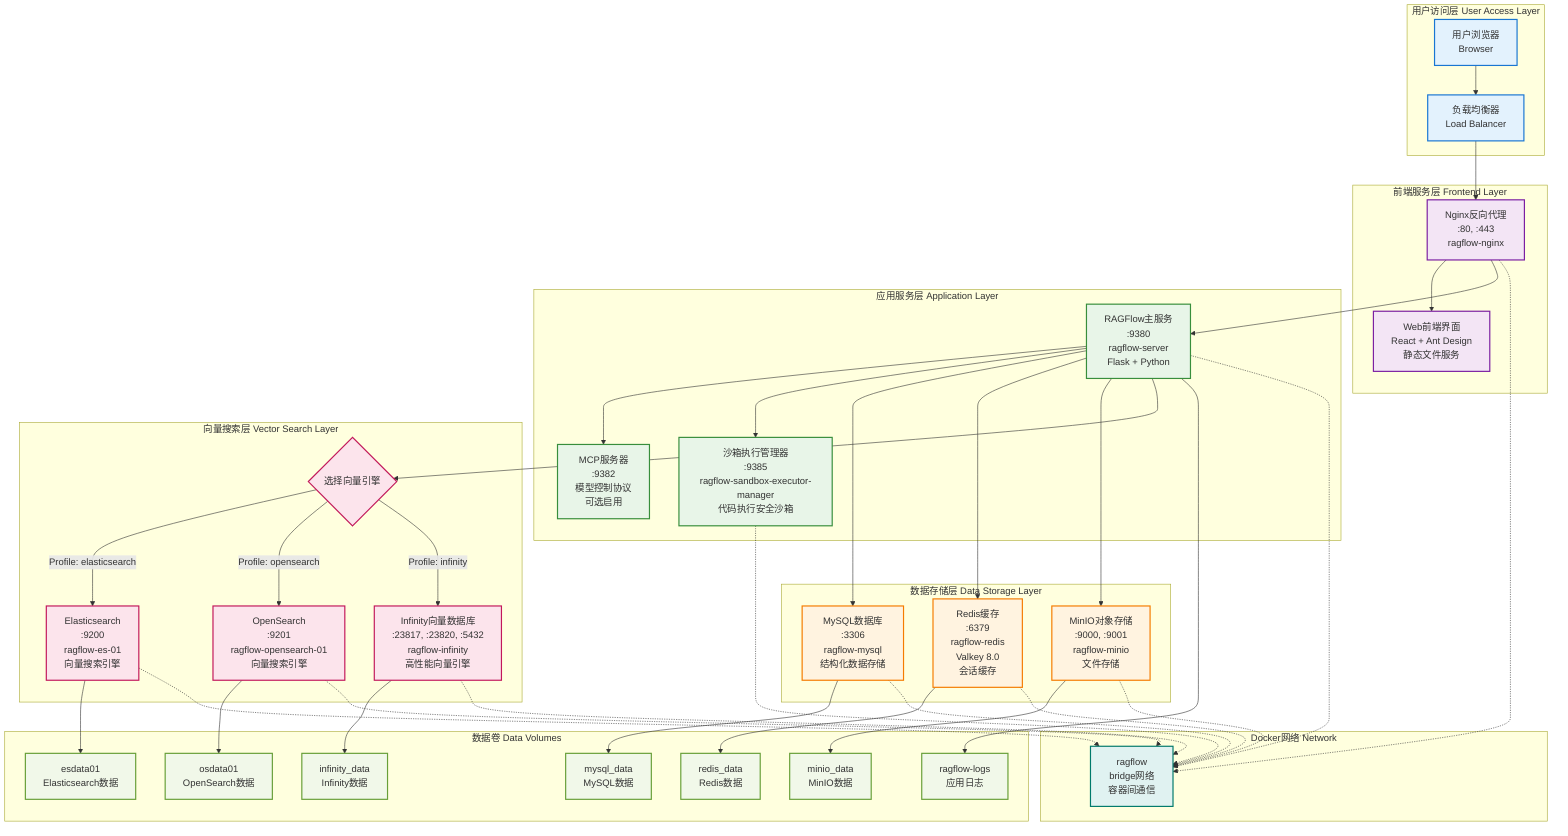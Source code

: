 graph TB
    %% 用户访问层
    subgraph "用户访问层 User Access Layer"
        User[用户浏览器<br/>Browser]
        LoadBalancer[负载均衡器<br/>Load Balancer]
    end

    %% 前端服务层
    subgraph "前端服务层 Frontend Layer"
        Nginx[Nginx反向代理<br/>:80, :443<br/>ragflow-nginx]
        WebUI[Web前端界面<br/>React + Ant Design<br/>静态文件服务]
    end

    %% 应用服务层
    subgraph "应用服务层 Application Layer"
        RagFlowServer[RAGFlow主服务<br/>:9380<br/>ragflow-server<br/>Flask + Python]
        MCPServer[MCP服务器<br/>:9382<br/>模型控制协议<br/>可选启用]
        SandboxManager[沙箱执行管理器<br/>:9385<br/>ragflow-sandbox-executor-manager<br/>代码执行安全沙箱]
    end

    %% 数据存储层
    subgraph "数据存储层 Data Storage Layer"
        MySQL[MySQL数据库<br/>:3306<br/>ragflow-mysql<br/>结构化数据存储]
        Redis[Redis缓存<br/>:6379<br/>ragflow-redis<br/>Valkey 8.0<br/>会话缓存]
        MinIO[MinIO对象存储<br/>:9000, :9001<br/>ragflow-minio<br/>文件存储]
    end

    %% 向量搜索层
    subgraph "向量搜索层 Vector Search Layer"
        choice1{选择向量引擎}
        ES[Elasticsearch<br/>:9200<br/>ragflow-es-01<br/>向量搜索引擎]
        OpenSearch[OpenSearch<br/>:9201<br/>ragflow-opensearch-01<br/>向量搜索引擎]
        Infinity[Infinity向量数据库<br/>:23817, :23820, :5432<br/>ragflow-infinity<br/>高性能向量引擎]
    end

    %% 存储卷
    subgraph "数据卷 Data Volumes"
        ESData[esdata01<br/>Elasticsearch数据]
        OSData[osdata01<br/>OpenSearch数据]
        InfinityData[infinity_data<br/>Infinity数据]
        MySQLData[mysql_data<br/>MySQL数据]
        MinIOData[minio_data<br/>MinIO数据]
        RedisData[redis_data<br/>Redis数据]
        LogsData[ragflow-logs<br/>应用日志]
    end

    %% 网络
    subgraph "Docker网络 Network"
        DockerNetwork[ragflow<br/>bridge网络<br/>容器间通信]
    end

    %% 连接关系
    User --> LoadBalancer
    LoadBalancer --> Nginx
    Nginx --> WebUI
    Nginx --> RagFlowServer

    RagFlowServer --> MCPServer
    RagFlowServer --> SandboxManager
    RagFlowServer --> MySQL
    RagFlowServer --> Redis
    RagFlowServer --> MinIO

    RagFlowServer --> choice1
    choice1 -->|Profile: elasticsearch| ES
    choice1 -->|Profile: opensearch| OpenSearch
    choice1 -->|Profile: infinity| Infinity

    %% 数据卷连接
    ES --> ESData
    OpenSearch --> OSData
    Infinity --> InfinityData
    MySQL --> MySQLData
    MinIO --> MinIOData
    Redis --> RedisData
    RagFlowServer --> LogsData

    %% 网络连接
    Nginx -.-> DockerNetwork
    RagFlowServer -.-> DockerNetwork
    MySQL -.-> DockerNetwork
    Redis -.-> DockerNetwork
    MinIO -.-> DockerNetwork
    ES -.-> DockerNetwork
    OpenSearch -.-> DockerNetwork
    Infinity -.-> DockerNetwork
    SandboxManager -.-> DockerNetwork

    %% 样式定义
    classDef userLayer fill:#e3f2fd,stroke:#1976d2,stroke-width:2px
    classDef frontendLayer fill:#f3e5f5,stroke:#7b1fa2,stroke-width:2px
    classDef appLayer fill:#e8f5e8,stroke:#388e3c,stroke-width:2px
    classDef dataLayer fill:#fff3e0,stroke:#f57c00,stroke-width:2px
    classDef vectorLayer fill:#fce4ec,stroke:#c2185b,stroke-width:2px
    classDef volumeLayer fill:#f1f8e9,stroke:#689f38,stroke-width:2px
    classDef networkLayer fill:#e0f2f1,stroke:#00796b,stroke-width:2px

    class User,LoadBalancer userLayer
    class Nginx,WebUI frontendLayer
    class RagFlowServer,MCPServer,SandboxManager appLayer
    class MySQL,Redis,MinIO dataLayer
    class choice1,ES,OpenSearch,Infinity vectorLayer
    class ESData,OSData,InfinityData,MySQLData,MinIOData,RedisData,LogsData volumeLayer
    class DockerNetwork networkLayer